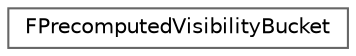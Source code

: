digraph "Graphical Class Hierarchy"
{
 // INTERACTIVE_SVG=YES
 // LATEX_PDF_SIZE
  bgcolor="transparent";
  edge [fontname=Helvetica,fontsize=10,labelfontname=Helvetica,labelfontsize=10];
  node [fontname=Helvetica,fontsize=10,shape=box,height=0.2,width=0.4];
  rankdir="LR";
  Node0 [id="Node000000",label="FPrecomputedVisibilityBucket",height=0.2,width=0.4,color="grey40", fillcolor="white", style="filled",URL="$d4/dd0/classFPrecomputedVisibilityBucket.html",tooltip="A bucket of visibility cells that have the same spatial hash."];
}

